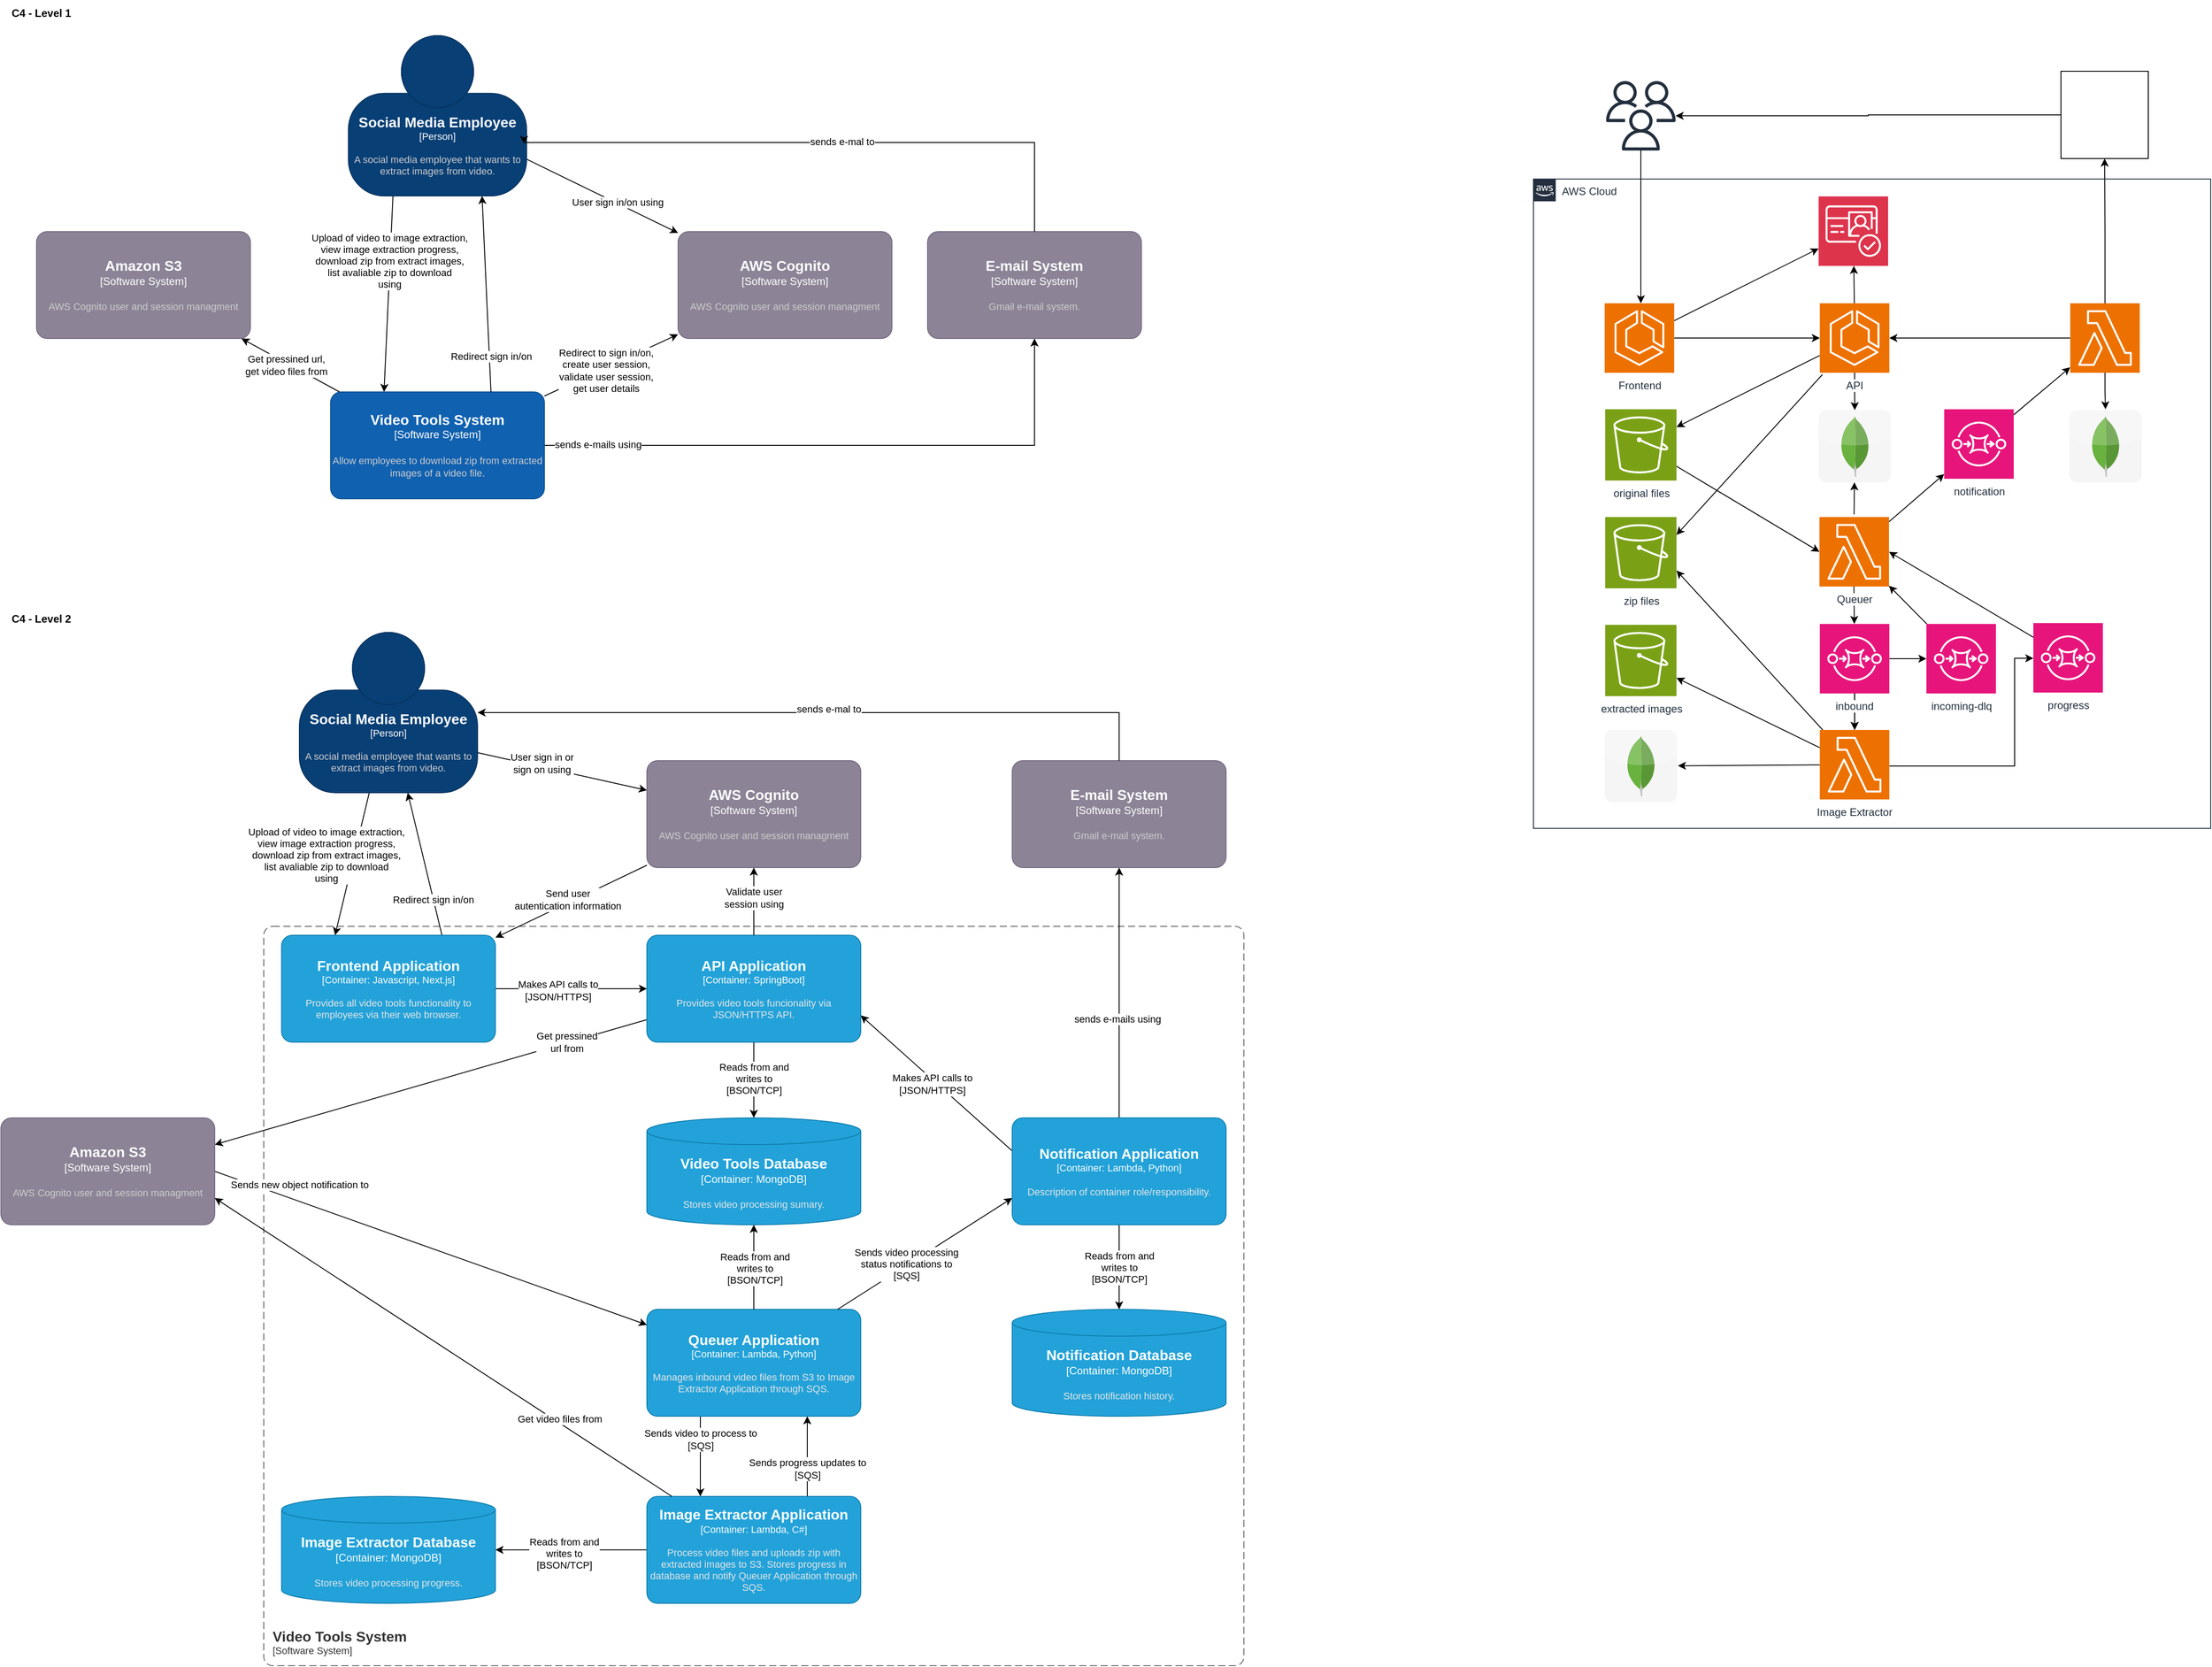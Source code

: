<mxfile version="28.0.1">
  <diagram name="Page-1" id="dafj8FE2qmeAfEVbiUy_">
    <mxGraphModel dx="4552" dy="1444" grid="1" gridSize="10" guides="1" tooltips="1" connect="1" arrows="1" fold="1" page="1" pageScale="1" pageWidth="850" pageHeight="1100" math="0" shadow="0">
      <root>
        <mxCell id="0" />
        <mxCell id="1" parent="0" />
        <mxCell id="W0qiECAEwzYyXveAXFwk-4" style="rounded=0;orthogonalLoop=1;jettySize=auto;html=1;entryX=0.25;entryY=0;entryDx=0;entryDy=0;entryPerimeter=0;exitX=0.25;exitY=1;exitDx=0;exitDy=0;exitPerimeter=0;" parent="1" source="W0qiECAEwzYyXveAXFwk-2" target="W0qiECAEwzYyXveAXFwk-3" edge="1">
          <mxGeometry relative="1" as="geometry">
            <mxPoint x="-1320" y="480" as="targetPoint" />
          </mxGeometry>
        </mxCell>
        <mxCell id="W0qiECAEwzYyXveAXFwk-5" value="Upload of video to image extraction,&lt;br&gt;view image extraction progress,&lt;br&gt;download zip from extract images,&lt;br&gt;list avaliable zip to download&lt;br&gt;using" style="edgeLabel;html=1;align=center;verticalAlign=middle;resizable=0;points=[];labelBackgroundColor=default;" parent="W0qiECAEwzYyXveAXFwk-4" vertex="1" connectable="0">
          <mxGeometry x="-0.114" relative="1" as="geometry">
            <mxPoint y="-25" as="offset" />
          </mxGeometry>
        </mxCell>
        <mxCell id="W0qiECAEwzYyXveAXFwk-8" style="rounded=0;orthogonalLoop=1;jettySize=auto;html=1;" parent="1" source="W0qiECAEwzYyXveAXFwk-2" target="W0qiECAEwzYyXveAXFwk-6" edge="1">
          <mxGeometry relative="1" as="geometry" />
        </mxCell>
        <mxCell id="W0qiECAEwzYyXveAXFwk-9" value="User sign in/on&lt;span style=&quot;background-color: light-dark(#ffffff, var(--ge-dark-color, #121212)); color: light-dark(rgb(0, 0, 0), rgb(255, 255, 255));&quot;&gt;&amp;nbsp;using&lt;/span&gt;" style="edgeLabel;html=1;align=center;verticalAlign=middle;resizable=0;points=[];" parent="W0qiECAEwzYyXveAXFwk-8" vertex="1" connectable="0">
          <mxGeometry x="-0.441" y="2" relative="1" as="geometry">
            <mxPoint x="53" y="27" as="offset" />
          </mxGeometry>
        </mxCell>
        <object placeholders="1" c4Name="Social Media Employee" c4Type="Person" c4Description="A social media employee that wants to extract images from video." label="&lt;font style=&quot;font-size: 16px&quot;&gt;&lt;b&gt;%c4Name%&lt;/b&gt;&lt;/font&gt;&lt;div&gt;[%c4Type%]&lt;/div&gt;&lt;br&gt;&lt;div&gt;&lt;font style=&quot;font-size: 11px&quot;&gt;&lt;font color=&quot;#cccccc&quot;&gt;%c4Description%&lt;/font&gt;&lt;/div&gt;" id="W0qiECAEwzYyXveAXFwk-2">
          <mxCell style="html=1;fontSize=11;dashed=0;whiteSpace=wrap;fillColor=#083F75;strokeColor=#06315C;fontColor=#ffffff;shape=mxgraph.c4.person2;align=center;metaEdit=1;points=[[0.5,0,0],[1,0.5,0],[1,0.75,0],[0.75,1,0],[0.5,1,0],[0.25,1,0],[0,0.75,0],[0,0.5,0]];resizable=0;" parent="1" vertex="1">
            <mxGeometry x="-1290" y="100" width="200" height="180" as="geometry" />
          </mxCell>
        </object>
        <mxCell id="W0qiECAEwzYyXveAXFwk-7" style="rounded=0;orthogonalLoop=1;jettySize=auto;html=1;" parent="1" source="W0qiECAEwzYyXveAXFwk-3" target="W0qiECAEwzYyXveAXFwk-6" edge="1">
          <mxGeometry relative="1" as="geometry" />
        </mxCell>
        <mxCell id="W0qiECAEwzYyXveAXFwk-11" value="Redirect to sign in/on,&lt;br&gt;create user session,&lt;br&gt;validate user session,&lt;br&gt;get user details" style="edgeLabel;html=1;align=center;verticalAlign=middle;resizable=0;points=[];" parent="W0qiECAEwzYyXveAXFwk-7" vertex="1" connectable="0">
          <mxGeometry x="-0.179" y="-1" relative="1" as="geometry">
            <mxPoint x="7" y="-1" as="offset" />
          </mxGeometry>
        </mxCell>
        <mxCell id="W0qiECAEwzYyXveAXFwk-15" style="edgeStyle=orthogonalEdgeStyle;rounded=0;orthogonalLoop=1;jettySize=auto;html=1;" parent="1" source="W0qiECAEwzYyXveAXFwk-3" target="W0qiECAEwzYyXveAXFwk-14" edge="1">
          <mxGeometry relative="1" as="geometry" />
        </mxCell>
        <mxCell id="W0qiECAEwzYyXveAXFwk-18" value="sends&amp;nbsp;e-mails using" style="edgeLabel;html=1;align=center;verticalAlign=middle;resizable=0;points=[];" parent="W0qiECAEwzYyXveAXFwk-15" vertex="1" connectable="0">
          <mxGeometry x="0.035" y="2" relative="1" as="geometry">
            <mxPoint x="-287" y="1" as="offset" />
          </mxGeometry>
        </mxCell>
        <object placeholders="1" c4Name="Video Tools System" c4Type="Software System" c4Description="Allow employees to download zip from extracted images of a video file." label="&lt;font style=&quot;font-size: 16px&quot;&gt;&lt;b&gt;%c4Name%&lt;/b&gt;&lt;/font&gt;&lt;div&gt;[%c4Type%]&lt;/div&gt;&lt;br&gt;&lt;div&gt;&lt;font style=&quot;font-size: 11px&quot;&gt;&lt;font color=&quot;#cccccc&quot;&gt;%c4Description%&lt;/font&gt;&lt;/div&gt;" id="W0qiECAEwzYyXveAXFwk-3">
          <mxCell style="rounded=1;whiteSpace=wrap;html=1;labelBackgroundColor=none;fillColor=#1061B0;fontColor=#ffffff;align=center;arcSize=10;strokeColor=#0D5091;metaEdit=1;resizable=0;points=[[0.25,0,0],[0.5,0,0],[0.75,0,0],[1,0.25,0],[1,0.5,0],[1,0.75,0],[0.75,1,0],[0.5,1,0],[0.25,1,0],[0,0.75,0],[0,0.5,0],[0,0.25,0]];" parent="1" vertex="1">
            <mxGeometry x="-1310" y="500" width="240" height="120" as="geometry" />
          </mxCell>
        </object>
        <object placeholders="1" c4Name="AWS Cognito" c4Type="Software System" c4Description="AWS Cognito user and session managment" label="&lt;font style=&quot;font-size: 16px&quot;&gt;&lt;b&gt;%c4Name%&lt;/b&gt;&lt;/font&gt;&lt;div&gt;[%c4Type%]&lt;/div&gt;&lt;br&gt;&lt;div&gt;&lt;font style=&quot;font-size: 11px&quot;&gt;&lt;font color=&quot;#cccccc&quot;&gt;%c4Description%&lt;/font&gt;&lt;/div&gt;" id="W0qiECAEwzYyXveAXFwk-6">
          <mxCell style="rounded=1;whiteSpace=wrap;html=1;labelBackgroundColor=none;fillColor=#8C8496;fontColor=#ffffff;align=center;arcSize=10;strokeColor=#736782;metaEdit=1;resizable=0;points=[[0.25,0,0],[0.5,0,0],[0.75,0,0],[1,0.25,0],[1,0.5,0],[1,0.75,0],[0.75,1,0],[0.5,1,0],[0.25,1,0],[0,0.75,0],[0,0.5,0],[0,0.25,0]];" parent="1" vertex="1">
            <mxGeometry x="-920" y="320" width="240" height="120" as="geometry" />
          </mxCell>
        </object>
        <mxCell id="W0qiECAEwzYyXveAXFwk-12" value="C4 - Level 1" style="text;html=1;align=center;verticalAlign=middle;resizable=0;points=[];autosize=1;strokeColor=none;fillColor=none;fontStyle=1" parent="1" vertex="1">
          <mxGeometry x="-1680" y="60" width="90" height="30" as="geometry" />
        </mxCell>
        <mxCell id="W0qiECAEwzYyXveAXFwk-13" value="C4 - Level 2" style="text;html=1;align=center;verticalAlign=middle;resizable=0;points=[];autosize=1;strokeColor=none;fillColor=none;fontStyle=1" parent="1" vertex="1">
          <mxGeometry x="-1680" y="740" width="90" height="30" as="geometry" />
        </mxCell>
        <object placeholders="1" c4Name="E-mail System" c4Type="Software System" c4Description="Gmail e-mail system." label="&lt;font style=&quot;font-size: 16px&quot;&gt;&lt;b&gt;%c4Name%&lt;/b&gt;&lt;/font&gt;&lt;div&gt;[%c4Type%]&lt;/div&gt;&lt;br&gt;&lt;div&gt;&lt;font style=&quot;font-size: 11px&quot;&gt;&lt;font color=&quot;#cccccc&quot;&gt;%c4Description%&lt;/font&gt;&lt;/div&gt;" id="W0qiECAEwzYyXveAXFwk-14">
          <mxCell style="rounded=1;whiteSpace=wrap;html=1;labelBackgroundColor=none;fillColor=#8C8496;fontColor=#ffffff;align=center;arcSize=10;strokeColor=#736782;metaEdit=1;resizable=0;points=[[0.25,0,0],[0.5,0,0],[0.75,0,0],[1,0.25,0],[1,0.5,0],[1,0.75,0],[0.75,1,0],[0.5,1,0],[0.25,1,0],[0,0.75,0],[0,0.5,0],[0,0.25,0]];" parent="1" vertex="1">
            <mxGeometry x="-640" y="320" width="240" height="120" as="geometry" />
          </mxCell>
        </object>
        <mxCell id="W0qiECAEwzYyXveAXFwk-17" style="rounded=0;orthogonalLoop=1;jettySize=auto;html=1;entryX=0.986;entryY=0.675;entryDx=0;entryDy=0;entryPerimeter=0;edgeStyle=orthogonalEdgeStyle;" parent="1" source="W0qiECAEwzYyXveAXFwk-14" target="W0qiECAEwzYyXveAXFwk-2" edge="1">
          <mxGeometry relative="1" as="geometry">
            <Array as="points">
              <mxPoint x="-520" y="220" />
              <mxPoint x="-1093" y="220" />
            </Array>
          </mxGeometry>
        </mxCell>
        <mxCell id="W0qiECAEwzYyXveAXFwk-19" value="sends e-mal to" style="edgeLabel;html=1;align=center;verticalAlign=middle;resizable=0;points=[];" parent="W0qiECAEwzYyXveAXFwk-17" vertex="1" connectable="0">
          <mxGeometry x="-0.065" y="-1" relative="1" as="geometry">
            <mxPoint x="-1" as="offset" />
          </mxGeometry>
        </mxCell>
        <object placeholders="1" c4Name="Video Tools System" c4Type="SystemScopeBoundary" c4Application="Software System" label="&lt;font style=&quot;font-size: 16px&quot;&gt;&lt;b&gt;&lt;div style=&quot;text-align: left&quot;&gt;%c4Name%&lt;/div&gt;&lt;/b&gt;&lt;/font&gt;&lt;div style=&quot;text-align: left&quot;&gt;[%c4Application%]&lt;/div&gt;" id="W0qiECAEwzYyXveAXFwk-20">
          <mxCell style="rounded=1;fontSize=11;whiteSpace=wrap;html=1;dashed=1;arcSize=20;fillColor=none;strokeColor=#666666;fontColor=#333333;labelBackgroundColor=none;align=left;verticalAlign=bottom;labelBorderColor=none;spacingTop=0;spacing=10;dashPattern=8 4;metaEdit=1;rotatable=0;perimeter=rectanglePerimeter;noLabel=0;labelPadding=0;allowArrows=0;connectable=0;expand=0;recursiveResize=0;editable=1;pointerEvents=0;absoluteArcSize=1;points=[[0.25,0,0],[0.5,0,0],[0.75,0,0],[1,0.25,0],[1,0.5,0],[1,0.75,0],[0.75,1,0],[0.5,1,0],[0.25,1,0],[0,0.75,0],[0,0.5,0],[0,0.25,0]];" parent="1" vertex="1">
            <mxGeometry x="-1385" y="1100" width="1100" height="830" as="geometry" />
          </mxCell>
        </object>
        <mxCell id="W0qiECAEwzYyXveAXFwk-27" style="rounded=0;orthogonalLoop=1;jettySize=auto;html=1;entryX=0.25;entryY=0;entryDx=0;entryDy=0;entryPerimeter=0;" parent="1" source="W0qiECAEwzYyXveAXFwk-21" target="W0qiECAEwzYyXveAXFwk-25" edge="1">
          <mxGeometry relative="1" as="geometry">
            <mxPoint x="-895" y="1021.5" as="sourcePoint" />
            <mxPoint x="-905" y="1164" as="targetPoint" />
          </mxGeometry>
        </mxCell>
        <mxCell id="W0qiECAEwzYyXveAXFwk-30" value="Upload of video to image extraction,&lt;br&gt;view image extraction progress,&lt;br&gt;download zip from extract images,&lt;br&gt;list avaliable zip to download&lt;br&gt;using" style="edgeLabel;html=1;align=center;verticalAlign=middle;resizable=0;points=[];" parent="W0qiECAEwzYyXveAXFwk-27" vertex="1" connectable="0">
          <mxGeometry x="-0.191" y="-1" relative="1" as="geometry">
            <mxPoint x="-32" y="5" as="offset" />
          </mxGeometry>
        </mxCell>
        <mxCell id="W0qiECAEwzYyXveAXFwk-49" style="rounded=0;orthogonalLoop=1;jettySize=auto;html=1;exitX=1;exitY=0.75;exitDx=0;exitDy=0;exitPerimeter=0;" parent="1" source="W0qiECAEwzYyXveAXFwk-21" target="W0qiECAEwzYyXveAXFwk-22" edge="1">
          <mxGeometry relative="1" as="geometry" />
        </mxCell>
        <mxCell id="W0qiECAEwzYyXveAXFwk-50" value="User sign in or&lt;br&gt;sign on using" style="edgeLabel;html=1;align=center;verticalAlign=middle;resizable=0;points=[];" parent="W0qiECAEwzYyXveAXFwk-49" vertex="1" connectable="0">
          <mxGeometry x="-0.403" y="-1" relative="1" as="geometry">
            <mxPoint x="15" y="-2" as="offset" />
          </mxGeometry>
        </mxCell>
        <object placeholders="1" c4Name="Social Media Employee" c4Type="Person" c4Description="A social media employee that wants to extract images from video." label="&lt;font style=&quot;font-size: 16px&quot;&gt;&lt;b&gt;%c4Name%&lt;/b&gt;&lt;/font&gt;&lt;div&gt;[%c4Type%]&lt;/div&gt;&lt;br&gt;&lt;div&gt;&lt;font style=&quot;font-size: 11px&quot;&gt;&lt;font color=&quot;#cccccc&quot;&gt;%c4Description%&lt;/font&gt;&lt;/div&gt;" id="W0qiECAEwzYyXveAXFwk-21">
          <mxCell style="html=1;fontSize=11;dashed=0;whiteSpace=wrap;fillColor=#083F75;strokeColor=#06315C;fontColor=#ffffff;shape=mxgraph.c4.person2;align=center;metaEdit=1;points=[[0.5,0,0],[1,0.5,0],[1,0.75,0],[0.75,1,0],[0.5,1,0],[0.25,1,0],[0,0.75,0],[0,0.5,0]];resizable=0;" parent="1" vertex="1">
            <mxGeometry x="-1345" y="770" width="200" height="180" as="geometry" />
          </mxCell>
        </object>
        <mxCell id="W0qiECAEwzYyXveAXFwk-45" style="rounded=0;orthogonalLoop=1;jettySize=auto;html=1;" parent="1" source="W0qiECAEwzYyXveAXFwk-22" target="W0qiECAEwzYyXveAXFwk-25" edge="1">
          <mxGeometry relative="1" as="geometry" />
        </mxCell>
        <mxCell id="W0qiECAEwzYyXveAXFwk-46" value="Send user&lt;br&gt;autentication information" style="edgeLabel;html=1;align=center;verticalAlign=middle;resizable=0;points=[];" parent="W0qiECAEwzYyXveAXFwk-45" vertex="1" connectable="0">
          <mxGeometry x="0.207" y="2" relative="1" as="geometry">
            <mxPoint x="12" y="-12" as="offset" />
          </mxGeometry>
        </mxCell>
        <object placeholders="1" c4Name="AWS Cognito" c4Type="Software System" c4Description="AWS Cognito user and session managment" label="&lt;font style=&quot;font-size: 16px&quot;&gt;&lt;b&gt;%c4Name%&lt;/b&gt;&lt;/font&gt;&lt;div&gt;[%c4Type%]&lt;/div&gt;&lt;br&gt;&lt;div&gt;&lt;font style=&quot;font-size: 11px&quot;&gt;&lt;font color=&quot;#cccccc&quot;&gt;%c4Description%&lt;/font&gt;&lt;/div&gt;" id="W0qiECAEwzYyXveAXFwk-22">
          <mxCell style="rounded=1;whiteSpace=wrap;html=1;labelBackgroundColor=none;fillColor=#8C8496;fontColor=#ffffff;align=center;arcSize=10;strokeColor=#736782;metaEdit=1;resizable=0;points=[[0.25,0,0],[0.5,0,0],[0.75,0,0],[1,0.25,0],[1,0.5,0],[1,0.75,0],[0.75,1,0],[0.5,1,0],[0.25,1,0],[0,0.75,0],[0,0.5,0],[0,0.25,0]];" parent="1" vertex="1">
            <mxGeometry x="-955" y="914" width="240" height="120" as="geometry" />
          </mxCell>
        </object>
        <mxCell id="W0qiECAEwzYyXveAXFwk-35" style="rounded=0;orthogonalLoop=1;jettySize=auto;html=1;exitX=0.5;exitY=0;exitDx=0;exitDy=0;exitPerimeter=0;" parent="1" source="W0qiECAEwzYyXveAXFwk-53" target="W0qiECAEwzYyXveAXFwk-23" edge="1">
          <mxGeometry relative="1" as="geometry">
            <mxPoint x="-1015" y="1094" as="targetPoint" />
          </mxGeometry>
        </mxCell>
        <mxCell id="W0qiECAEwzYyXveAXFwk-36" value="sends e-mails using" style="edgeLabel;html=1;align=center;verticalAlign=middle;resizable=0;points=[];" parent="W0qiECAEwzYyXveAXFwk-35" vertex="1" connectable="0">
          <mxGeometry x="-0.209" y="2" relative="1" as="geometry">
            <mxPoint as="offset" />
          </mxGeometry>
        </mxCell>
        <object placeholders="1" c4Name="E-mail System" c4Type="Software System" c4Description="Gmail e-mail system." label="&lt;font style=&quot;font-size: 16px&quot;&gt;&lt;b&gt;%c4Name%&lt;/b&gt;&lt;/font&gt;&lt;div&gt;[%c4Type%]&lt;/div&gt;&lt;br&gt;&lt;div&gt;&lt;font style=&quot;font-size: 11px&quot;&gt;&lt;font color=&quot;#cccccc&quot;&gt;%c4Description%&lt;/font&gt;&lt;/div&gt;" id="W0qiECAEwzYyXveAXFwk-23">
          <mxCell style="rounded=1;whiteSpace=wrap;html=1;labelBackgroundColor=none;fillColor=#8C8496;fontColor=#ffffff;align=center;arcSize=10;strokeColor=#736782;metaEdit=1;resizable=0;points=[[0.25,0,0],[0.5,0,0],[0.75,0,0],[1,0.25,0],[1,0.5,0],[1,0.75,0],[0.75,1,0],[0.5,1,0],[0.25,1,0],[0,0.75,0],[0,0.5,0],[0,0.25,0]];" parent="1" vertex="1">
            <mxGeometry x="-545" y="914" width="240" height="120" as="geometry" />
          </mxCell>
        </object>
        <object placeholders="1" c4Name="Video Tools Database" c4Type="Container" c4Technology="MongoDB" c4Description="Stores video processing sumary." label="&lt;font style=&quot;font-size: 16px&quot;&gt;&lt;b&gt;%c4Name%&lt;/b&gt;&lt;/font&gt;&lt;div&gt;[%c4Type%:&amp;nbsp;%c4Technology%]&lt;/div&gt;&lt;br&gt;&lt;div&gt;&lt;font style=&quot;font-size: 11px&quot;&gt;&lt;font color=&quot;#E6E6E6&quot;&gt;%c4Description%&lt;/font&gt;&lt;/div&gt;" id="W0qiECAEwzYyXveAXFwk-24">
          <mxCell style="shape=cylinder3;size=15;whiteSpace=wrap;html=1;boundedLbl=1;rounded=0;labelBackgroundColor=none;fillColor=#23A2D9;fontSize=12;fontColor=#ffffff;align=center;strokeColor=#0E7DAD;metaEdit=1;points=[[0.5,0,0],[1,0.25,0],[1,0.5,0],[1,0.75,0],[0.5,1,0],[0,0.75,0],[0,0.5,0],[0,0.25,0]];resizable=0;" parent="1" vertex="1">
            <mxGeometry x="-955" y="1315" width="240" height="120" as="geometry" />
          </mxCell>
        </object>
        <mxCell id="W0qiECAEwzYyXveAXFwk-31" style="rounded=0;orthogonalLoop=1;jettySize=auto;html=1;" parent="1" source="W0qiECAEwzYyXveAXFwk-25" target="W0qiECAEwzYyXveAXFwk-26" edge="1">
          <mxGeometry relative="1" as="geometry" />
        </mxCell>
        <mxCell id="W0qiECAEwzYyXveAXFwk-32" value="Makes API calls to&lt;br&gt;[JSON/HTTPS]" style="edgeLabel;html=1;align=center;verticalAlign=middle;resizable=0;points=[];" parent="W0qiECAEwzYyXveAXFwk-31" vertex="1" connectable="0">
          <mxGeometry x="-0.185" y="-2" relative="1" as="geometry">
            <mxPoint as="offset" />
          </mxGeometry>
        </mxCell>
        <mxCell id="W0qiECAEwzYyXveAXFwk-42" style="rounded=0;orthogonalLoop=1;jettySize=auto;html=1;exitX=0.75;exitY=0;exitDx=0;exitDy=0;exitPerimeter=0;" parent="1" source="W0qiECAEwzYyXveAXFwk-25" target="W0qiECAEwzYyXveAXFwk-21" edge="1">
          <mxGeometry relative="1" as="geometry" />
        </mxCell>
        <mxCell id="W0qiECAEwzYyXveAXFwk-44" value="Redirect sign in/on" style="edgeLabel;html=1;align=center;verticalAlign=middle;resizable=0;points=[];" parent="W0qiECAEwzYyXveAXFwk-42" vertex="1" connectable="0">
          <mxGeometry x="-0.325" y="-3" relative="1" as="geometry">
            <mxPoint y="14" as="offset" />
          </mxGeometry>
        </mxCell>
        <object placeholders="1" c4Name="Frontend Application" c4Type="Container" c4Technology="Javascript, Next.js" c4Description="Provides all video tools functionality to employees via their web browser." label="&lt;font style=&quot;font-size: 16px&quot;&gt;&lt;b&gt;%c4Name%&lt;/b&gt;&lt;/font&gt;&lt;div&gt;[%c4Type%: %c4Technology%]&lt;/div&gt;&lt;br&gt;&lt;div&gt;&lt;font style=&quot;font-size: 11px&quot;&gt;&lt;font color=&quot;#E6E6E6&quot;&gt;%c4Description%&lt;/font&gt;&lt;/div&gt;" id="W0qiECAEwzYyXveAXFwk-25">
          <mxCell style="rounded=1;whiteSpace=wrap;html=1;fontSize=11;labelBackgroundColor=none;fillColor=#23A2D9;fontColor=#ffffff;align=center;arcSize=10;strokeColor=#0E7DAD;metaEdit=1;resizable=0;points=[[0.25,0,0],[0.5,0,0],[0.75,0,0],[1,0.25,0],[1,0.5,0],[1,0.75,0],[0.75,1,0],[0.5,1,0],[0.25,1,0],[0,0.75,0],[0,0.5,0],[0,0.25,0]];" parent="1" vertex="1">
            <mxGeometry x="-1365" y="1110" width="240" height="120" as="geometry" />
          </mxCell>
        </object>
        <mxCell id="W0qiECAEwzYyXveAXFwk-33" style="rounded=0;orthogonalLoop=1;jettySize=auto;html=1;" parent="1" source="W0qiECAEwzYyXveAXFwk-26" target="W0qiECAEwzYyXveAXFwk-24" edge="1">
          <mxGeometry relative="1" as="geometry" />
        </mxCell>
        <mxCell id="W0qiECAEwzYyXveAXFwk-34" value="Reads from and&lt;br&gt;writes to&lt;br&gt;[BSON/TCP]" style="edgeLabel;html=1;align=center;verticalAlign=middle;resizable=0;points=[];" parent="W0qiECAEwzYyXveAXFwk-33" vertex="1" connectable="0">
          <mxGeometry x="0.34" y="2" relative="1" as="geometry">
            <mxPoint x="-2" y="-16" as="offset" />
          </mxGeometry>
        </mxCell>
        <mxCell id="W0qiECAEwzYyXveAXFwk-73" value="Get pressined&lt;br&gt;url from" style="rounded=0;orthogonalLoop=1;jettySize=auto;html=1;entryX=1;entryY=0.25;entryDx=0;entryDy=0;entryPerimeter=0;" parent="1" source="W0qiECAEwzYyXveAXFwk-26" target="W0qiECAEwzYyXveAXFwk-63" edge="1">
          <mxGeometry x="-0.63" y="-1" relative="1" as="geometry">
            <mxPoint as="offset" />
            <mxPoint x="-1445" y="1350" as="targetPoint" />
          </mxGeometry>
        </mxCell>
        <object placeholders="1" c4Name="API Application" c4Type="Container" c4Technology="SpringBoot" c4Description="Provides video tools funcionality via JSON/HTTPS API." label="&lt;font style=&quot;font-size: 16px&quot;&gt;&lt;b&gt;%c4Name%&lt;/b&gt;&lt;/font&gt;&lt;div&gt;[%c4Type%: %c4Technology%]&lt;/div&gt;&lt;br&gt;&lt;div&gt;&lt;font style=&quot;font-size: 11px&quot;&gt;&lt;font color=&quot;#E6E6E6&quot;&gt;%c4Description%&lt;/font&gt;&lt;/div&gt;" id="W0qiECAEwzYyXveAXFwk-26">
          <mxCell style="rounded=1;whiteSpace=wrap;html=1;fontSize=11;labelBackgroundColor=none;fillColor=#23A2D9;fontColor=#ffffff;align=center;arcSize=10;strokeColor=#0E7DAD;metaEdit=1;resizable=0;points=[[0.25,0,0],[0.5,0,0],[0.75,0,0],[1,0.25,0],[1,0.5,0],[1,0.75,0],[0.75,1,0],[0.5,1,0],[0.25,1,0],[0,0.75,0],[0,0.5,0],[0,0.25,0]];" parent="1" vertex="1">
            <mxGeometry x="-955" y="1110" width="240" height="120" as="geometry" />
          </mxCell>
        </object>
        <mxCell id="W0qiECAEwzYyXveAXFwk-39" style="rounded=0;orthogonalLoop=1;jettySize=auto;html=1;edgeStyle=orthogonalEdgeStyle;" parent="1" source="W0qiECAEwzYyXveAXFwk-23" target="W0qiECAEwzYyXveAXFwk-21" edge="1">
          <mxGeometry relative="1" as="geometry">
            <Array as="points">
              <mxPoint x="-425" y="860" />
            </Array>
          </mxGeometry>
        </mxCell>
        <mxCell id="W0qiECAEwzYyXveAXFwk-41" value="sends e-mal to" style="edgeLabel;html=1;align=center;verticalAlign=middle;resizable=0;points=[];" parent="W0qiECAEwzYyXveAXFwk-39" vertex="1" connectable="0">
          <mxGeometry x="-0.018" y="-2" relative="1" as="geometry">
            <mxPoint y="-2" as="offset" />
          </mxGeometry>
        </mxCell>
        <mxCell id="W0qiECAEwzYyXveAXFwk-43" style="rounded=0;orthogonalLoop=1;jettySize=auto;html=1;" parent="1" source="W0qiECAEwzYyXveAXFwk-26" target="W0qiECAEwzYyXveAXFwk-22" edge="1">
          <mxGeometry relative="1" as="geometry" />
        </mxCell>
        <mxCell id="W0qiECAEwzYyXveAXFwk-47" value="Validate user&lt;br&gt;session using" style="edgeLabel;html=1;align=center;verticalAlign=middle;resizable=0;points=[];" parent="W0qiECAEwzYyXveAXFwk-43" vertex="1" connectable="0">
          <mxGeometry x="-0.442" relative="1" as="geometry">
            <mxPoint y="-21" as="offset" />
          </mxGeometry>
        </mxCell>
        <mxCell id="W0qiECAEwzYyXveAXFwk-56" value="Sends video to process to&lt;br&gt;[SQS]" style="rounded=0;orthogonalLoop=1;jettySize=auto;html=1;exitX=0.25;exitY=1;exitDx=0;exitDy=0;exitPerimeter=0;entryX=0.25;entryY=0;entryDx=0;entryDy=0;entryPerimeter=0;" parent="1" source="W0qiECAEwzYyXveAXFwk-51" target="W0qiECAEwzYyXveAXFwk-52" edge="1">
          <mxGeometry x="-0.429" relative="1" as="geometry">
            <mxPoint as="offset" />
          </mxGeometry>
        </mxCell>
        <object placeholders="1" c4Name="Queuer Application" c4Type="Container" c4Technology="Lambda, Python" c4Description="Manages inbound video files from S3 to Image Extractor Application through SQS." label="&lt;font style=&quot;font-size: 16px&quot;&gt;&lt;b&gt;%c4Name%&lt;/b&gt;&lt;/font&gt;&lt;div&gt;[%c4Type%: %c4Technology%]&lt;/div&gt;&lt;br&gt;&lt;div&gt;&lt;font style=&quot;font-size: 11px&quot;&gt;&lt;font color=&quot;#E6E6E6&quot;&gt;%c4Description%&lt;/font&gt;&lt;/div&gt;" id="W0qiECAEwzYyXveAXFwk-51">
          <mxCell style="rounded=1;whiteSpace=wrap;html=1;fontSize=11;labelBackgroundColor=none;fillColor=#23A2D9;fontColor=#ffffff;align=center;arcSize=10;strokeColor=#0E7DAD;metaEdit=1;resizable=0;points=[[0.25,0,0],[0.5,0,0],[0.75,0,0],[1,0.25,0],[1,0.5,0],[1,0.75,0],[0.75,1,0],[0.5,1,0],[0.25,1,0],[0,0.75,0],[0,0.5,0],[0,0.25,0]];" parent="1" vertex="1">
            <mxGeometry x="-955" y="1530" width="240" height="120" as="geometry" />
          </mxCell>
        </object>
        <mxCell id="W0qiECAEwzYyXveAXFwk-55" style="rounded=0;orthogonalLoop=1;jettySize=auto;html=1;entryX=0;entryY=0.75;entryDx=0;entryDy=0;entryPerimeter=0;" parent="1" source="W0qiECAEwzYyXveAXFwk-51" target="W0qiECAEwzYyXveAXFwk-53" edge="1">
          <mxGeometry relative="1" as="geometry" />
        </mxCell>
        <mxCell id="W0qiECAEwzYyXveAXFwk-72" value="Sends video processing&lt;br&gt;status notifications to&lt;br&gt;[SQS]" style="edgeLabel;html=1;align=center;verticalAlign=middle;resizable=0;points=[];" parent="W0qiECAEwzYyXveAXFwk-55" vertex="1" connectable="0">
          <mxGeometry x="-0.43" y="-1" relative="1" as="geometry">
            <mxPoint x="21" y="-17" as="offset" />
          </mxGeometry>
        </mxCell>
        <mxCell id="W0qiECAEwzYyXveAXFwk-58" value="Sends progress updates to&lt;br&gt;[SQS]" style="rounded=0;orthogonalLoop=1;jettySize=auto;html=1;entryX=0.75;entryY=1;entryDx=0;entryDy=0;entryPerimeter=0;exitX=0.75;exitY=0;exitDx=0;exitDy=0;exitPerimeter=0;" parent="1" source="W0qiECAEwzYyXveAXFwk-52" target="W0qiECAEwzYyXveAXFwk-51" edge="1">
          <mxGeometry x="-0.286" relative="1" as="geometry">
            <mxPoint x="-1120" y="1510" as="sourcePoint" />
            <mxPoint x="-955" y="1510" as="targetPoint" />
            <mxPoint y="1" as="offset" />
          </mxGeometry>
        </mxCell>
        <mxCell id="mMkrapif2uT2KaQOUEpF-22" style="edgeStyle=orthogonalEdgeStyle;rounded=0;orthogonalLoop=1;jettySize=auto;html=1;" parent="1" source="W0qiECAEwzYyXveAXFwk-52" target="mMkrapif2uT2KaQOUEpF-21" edge="1">
          <mxGeometry relative="1" as="geometry" />
        </mxCell>
        <mxCell id="mMkrapif2uT2KaQOUEpF-23" value="Reads from and&lt;br&gt;writes to&lt;br&gt;[BSON/TCP]" style="edgeLabel;html=1;align=center;verticalAlign=middle;resizable=0;points=[];" parent="mMkrapif2uT2KaQOUEpF-22" vertex="1" connectable="0">
          <mxGeometry x="0.099" y="4" relative="1" as="geometry">
            <mxPoint as="offset" />
          </mxGeometry>
        </mxCell>
        <object placeholders="1" c4Name="Image Extractor Application" c4Type="Container" c4Technology="Lambda, C#" c4Description="Process video files and uploads zip with extracted images to S3. Stores progress in database and notify Queuer Application through SQS." label="&lt;font style=&quot;font-size: 16px&quot;&gt;&lt;b&gt;%c4Name%&lt;/b&gt;&lt;/font&gt;&lt;div&gt;[%c4Type%: %c4Technology%]&lt;/div&gt;&lt;br&gt;&lt;div&gt;&lt;font style=&quot;font-size: 11px&quot;&gt;&lt;font color=&quot;#E6E6E6&quot;&gt;%c4Description%&lt;/font&gt;&lt;/div&gt;" id="W0qiECAEwzYyXveAXFwk-52">
          <mxCell style="rounded=1;whiteSpace=wrap;html=1;fontSize=11;labelBackgroundColor=none;fillColor=#23A2D9;fontColor=#ffffff;align=center;arcSize=10;strokeColor=#0E7DAD;metaEdit=1;resizable=0;points=[[0.25,0,0],[0.5,0,0],[0.75,0,0],[1,0.25,0],[1,0.5,0],[1,0.75,0],[0.75,1,0],[0.5,1,0],[0.25,1,0],[0,0.75,0],[0,0.5,0],[0,0.25,0]];" parent="1" vertex="1">
            <mxGeometry x="-955" y="1740" width="240" height="120" as="geometry" />
          </mxCell>
        </object>
        <mxCell id="W0qiECAEwzYyXveAXFwk-61" value="Reads from and&lt;br&gt;writes to&lt;br&gt;[BSON/TCP]" style="rounded=0;orthogonalLoop=1;jettySize=auto;html=1;" parent="1" source="W0qiECAEwzYyXveAXFwk-53" target="W0qiECAEwzYyXveAXFwk-60" edge="1">
          <mxGeometry relative="1" as="geometry" />
        </mxCell>
        <mxCell id="W0qiECAEwzYyXveAXFwk-57" style="rounded=0;orthogonalLoop=1;jettySize=auto;html=1;" parent="1" source="W0qiECAEwzYyXveAXFwk-51" target="W0qiECAEwzYyXveAXFwk-24" edge="1">
          <mxGeometry relative="1" as="geometry" />
        </mxCell>
        <mxCell id="VKL7kdy2AQz3kM4zGvuV-5" value="Reads from and&lt;br&gt;writes to&lt;br&gt;[BSON/TCP]" style="edgeLabel;html=1;align=center;verticalAlign=middle;resizable=0;points=[];" parent="W0qiECAEwzYyXveAXFwk-57" vertex="1" connectable="0">
          <mxGeometry x="-0.03" y="-1" relative="1" as="geometry">
            <mxPoint as="offset" />
          </mxGeometry>
        </mxCell>
        <object placeholders="1" c4Name="Notification Database" c4Type="Container" c4Technology="MongoDB" c4Description="Stores notification history." label="&lt;font style=&quot;font-size: 16px&quot;&gt;&lt;b&gt;%c4Name%&lt;/b&gt;&lt;/font&gt;&lt;div&gt;[%c4Type%:&amp;nbsp;%c4Technology%]&lt;/div&gt;&lt;br&gt;&lt;div&gt;&lt;font style=&quot;font-size: 11px&quot;&gt;&lt;font color=&quot;#E6E6E6&quot;&gt;%c4Description%&lt;/font&gt;&lt;/div&gt;" id="W0qiECAEwzYyXveAXFwk-60">
          <mxCell style="shape=cylinder3;size=15;whiteSpace=wrap;html=1;boundedLbl=1;rounded=0;labelBackgroundColor=none;fillColor=#23A2D9;fontSize=12;fontColor=#ffffff;align=center;strokeColor=#0E7DAD;metaEdit=1;points=[[0.5,0,0],[1,0.25,0],[1,0.5,0],[1,0.75,0],[0.5,1,0],[0,0.75,0],[0,0.5,0],[0,0.25,0]];resizable=0;" parent="1" vertex="1">
            <mxGeometry x="-545" y="1530" width="240" height="120" as="geometry" />
          </mxCell>
        </object>
        <mxCell id="W0qiECAEwzYyXveAXFwk-75" value="Sends new object notification to" style="rounded=0;orthogonalLoop=1;jettySize=auto;html=1;exitX=1;exitY=0.5;exitDx=0;exitDy=0;exitPerimeter=0;" parent="1" source="W0qiECAEwzYyXveAXFwk-63" target="W0qiECAEwzYyXveAXFwk-51" edge="1">
          <mxGeometry x="-0.633" y="18" relative="1" as="geometry">
            <mxPoint as="offset" />
          </mxGeometry>
        </mxCell>
        <object placeholders="1" c4Name="Amazon S3" c4Type="Software System" c4Description="AWS Cognito user and session managment" label="&lt;font style=&quot;font-size: 16px&quot;&gt;&lt;b&gt;%c4Name%&lt;/b&gt;&lt;/font&gt;&lt;div&gt;[%c4Type%]&lt;/div&gt;&lt;br&gt;&lt;div&gt;&lt;font style=&quot;font-size: 11px&quot;&gt;&lt;font color=&quot;#cccccc&quot;&gt;%c4Description%&lt;/font&gt;&lt;/div&gt;" id="W0qiECAEwzYyXveAXFwk-63">
          <mxCell style="rounded=1;whiteSpace=wrap;html=1;labelBackgroundColor=none;fillColor=#8C8496;fontColor=#ffffff;align=center;arcSize=10;strokeColor=#736782;metaEdit=1;resizable=0;points=[[0.25,0,0],[0.5,0,0],[0.75,0,0],[1,0.25,0],[1,0.5,0],[1,0.75,0],[0.75,1,0],[0.5,1,0],[0.25,1,0],[0,0.75,0],[0,0.5,0],[0,0.25,0]];" parent="1" vertex="1">
            <mxGeometry x="-1680" y="1315" width="240" height="120" as="geometry" />
          </mxCell>
        </object>
        <object placeholders="1" c4Name="Amazon S3" c4Type="Software System" c4Description="AWS Cognito user and session managment" label="&lt;font style=&quot;font-size: 16px&quot;&gt;&lt;b&gt;%c4Name%&lt;/b&gt;&lt;/font&gt;&lt;div&gt;[%c4Type%]&lt;/div&gt;&lt;br&gt;&lt;div&gt;&lt;font style=&quot;font-size: 11px&quot;&gt;&lt;font color=&quot;#cccccc&quot;&gt;%c4Description%&lt;/font&gt;&lt;/div&gt;" id="W0qiECAEwzYyXveAXFwk-67">
          <mxCell style="rounded=1;whiteSpace=wrap;html=1;labelBackgroundColor=none;fillColor=#8C8496;fontColor=#ffffff;align=center;arcSize=10;strokeColor=#736782;metaEdit=1;resizable=0;points=[[0.25,0,0],[0.5,0,0],[0.75,0,0],[1,0.25,0],[1,0.5,0],[1,0.75,0],[0.75,1,0],[0.5,1,0],[0.25,1,0],[0,0.75,0],[0,0.5,0],[0,0.25,0]];" parent="1" vertex="1">
            <mxGeometry x="-1640" y="320" width="240" height="120" as="geometry" />
          </mxCell>
        </object>
        <mxCell id="W0qiECAEwzYyXveAXFwk-69" value="Get pressined url,&lt;br&gt;get video files from" style="rounded=0;orthogonalLoop=1;jettySize=auto;html=1;" parent="1" source="W0qiECAEwzYyXveAXFwk-3" target="W0qiECAEwzYyXveAXFwk-67" edge="1">
          <mxGeometry x="0.07" y="2" relative="1" as="geometry">
            <mxPoint as="offset" />
          </mxGeometry>
        </mxCell>
        <mxCell id="W0qiECAEwzYyXveAXFwk-80" value="Get&lt;span style=&quot;background-color: light-dark(#ffffff, var(--ge-dark-color, #121212)); color: light-dark(rgb(0, 0, 0), rgb(255, 255, 255));&quot;&gt;&amp;nbsp;video files from&lt;/span&gt;" style="rounded=0;orthogonalLoop=1;jettySize=auto;html=1;entryX=1;entryY=0.75;entryDx=0;entryDy=0;entryPerimeter=0;" parent="1" source="W0qiECAEwzYyXveAXFwk-52" target="W0qiECAEwzYyXveAXFwk-63" edge="1">
          <mxGeometry x="-0.501" y="-4" relative="1" as="geometry">
            <mxPoint as="offset" />
          </mxGeometry>
        </mxCell>
        <mxCell id="1sbsXp9dLw30V5QXN6yL-19" style="edgeStyle=orthogonalEdgeStyle;rounded=0;orthogonalLoop=1;jettySize=auto;html=1;" parent="1" source="1sbsXp9dLw30V5QXN6yL-20" edge="1">
          <mxGeometry relative="1" as="geometry">
            <mxPoint x="160.5" y="400.5" as="targetPoint" />
          </mxGeometry>
        </mxCell>
        <mxCell id="1sbsXp9dLw30V5QXN6yL-20" value="" style="sketch=0;outlineConnect=0;fontColor=#232F3E;gradientColor=none;fillColor=#232F3D;strokeColor=none;dashed=0;verticalLabelPosition=bottom;verticalAlign=top;align=center;html=1;fontSize=12;fontStyle=0;aspect=fixed;pointerEvents=1;shape=mxgraph.aws4.users;" parent="1" vertex="1">
          <mxGeometry x="121.5" y="151" width="78" height="78" as="geometry" />
        </mxCell>
        <mxCell id="1sbsXp9dLw30V5QXN6yL-83" style="edgeStyle=orthogonalEdgeStyle;rounded=0;orthogonalLoop=1;jettySize=auto;html=1;" parent="1" source="YnBoMaYNlJyrngMQzgAt-10" target="YnBoMaYNlJyrngMQzgAt-13" edge="1">
          <mxGeometry relative="1" as="geometry">
            <Array as="points" />
            <mxPoint x="682" y="399.5" as="sourcePoint" />
            <mxPoint x="680.917" y="229.0" as="targetPoint" />
          </mxGeometry>
        </mxCell>
        <mxCell id="1sbsXp9dLw30V5QXN6yL-64" style="edgeStyle=orthogonalEdgeStyle;rounded=0;orthogonalLoop=1;jettySize=auto;html=1;" parent="1" source="YnBoMaYNlJyrngMQzgAt-13" target="1sbsXp9dLw30V5QXN6yL-20" edge="1">
          <mxGeometry relative="1" as="geometry">
            <mxPoint x="600.0" y="190" as="sourcePoint" />
          </mxGeometry>
        </mxCell>
        <mxCell id="mMkrapif2uT2KaQOUEpF-8" value="AWS Cloud" style="points=[[0,0],[0.25,0],[0.5,0],[0.75,0],[1,0],[1,0.25],[1,0.5],[1,0.75],[1,1],[0.75,1],[0.5,1],[0.25,1],[0,1],[0,0.75],[0,0.5],[0,0.25]];outlineConnect=0;gradientColor=none;html=1;whiteSpace=wrap;fontSize=12;fontStyle=0;container=1;pointerEvents=0;collapsible=0;recursiveResize=0;shape=mxgraph.aws4.group;grIcon=mxgraph.aws4.group_aws_cloud_alt;strokeColor=#232F3E;fillColor=none;verticalAlign=top;align=left;spacingLeft=30;fontColor=#232F3E;dashed=0;" parent="1" vertex="1">
          <mxGeometry x="40" y="261" width="760" height="729" as="geometry" />
        </mxCell>
        <mxCell id="1sbsXp9dLw30V5QXN6yL-21" style="edgeStyle=orthogonalEdgeStyle;rounded=0;orthogonalLoop=1;jettySize=auto;html=1;" parent="mMkrapif2uT2KaQOUEpF-8" source="YnBoMaYNlJyrngMQzgAt-1" target="YnBoMaYNlJyrngMQzgAt-2" edge="1">
          <mxGeometry relative="1" as="geometry">
            <mxPoint x="200" y="179.5" as="sourcePoint" />
            <mxPoint x="280.25" y="179.476" as="targetPoint" />
          </mxGeometry>
        </mxCell>
        <mxCell id="1sbsXp9dLw30V5QXN6yL-22" style="rounded=0;orthogonalLoop=1;jettySize=auto;html=1;" parent="mMkrapif2uT2KaQOUEpF-8" source="YnBoMaYNlJyrngMQzgAt-1" target="1sbsXp9dLw30V5QXN6yL-68" edge="1">
          <mxGeometry relative="1" as="geometry">
            <mxPoint x="199.35" y="139.5" as="sourcePoint" />
          </mxGeometry>
        </mxCell>
        <mxCell id="1sbsXp9dLw30V5QXN6yL-24" style="rounded=0;orthogonalLoop=1;jettySize=auto;html=1;entryX=1;entryY=0.25;entryDx=0;entryDy=0;entryPerimeter=0;" parent="mMkrapif2uT2KaQOUEpF-8" source="YnBoMaYNlJyrngMQzgAt-2" target="1sbsXp9dLw30V5QXN6yL-29" edge="1">
          <mxGeometry relative="1" as="geometry">
            <mxPoint x="161.0" y="269.5" as="targetPoint" />
            <mxPoint x="280.25" y="219.261" as="sourcePoint" />
          </mxGeometry>
        </mxCell>
        <mxCell id="1sbsXp9dLw30V5QXN6yL-26" style="rounded=0;orthogonalLoop=1;jettySize=auto;html=1;" parent="mMkrapif2uT2KaQOUEpF-8" target="1sbsXp9dLw30V5QXN6yL-68" edge="1">
          <mxGeometry relative="1" as="geometry">
            <mxPoint x="360.094" y="139.5" as="sourcePoint" />
          </mxGeometry>
        </mxCell>
        <mxCell id="1sbsXp9dLw30V5QXN6yL-28" style="rounded=0;orthogonalLoop=1;jettySize=auto;html=1;entryX=0;entryY=0.5;entryDx=0;entryDy=0;entryPerimeter=0;" parent="mMkrapif2uT2KaQOUEpF-8" source="1sbsXp9dLw30V5QXN6yL-29" target="YnBoMaYNlJyrngMQzgAt-5" edge="1">
          <mxGeometry relative="1" as="geometry">
            <mxPoint x="279" y="376.5" as="targetPoint" />
          </mxGeometry>
        </mxCell>
        <mxCell id="1sbsXp9dLw30V5QXN6yL-29" value="original files" style="sketch=0;points=[[0,0,0],[0.25,0,0],[0.5,0,0],[0.75,0,0],[1,0,0],[0,1,0],[0.25,1,0],[0.5,1,0],[0.75,1,0],[1,1,0],[0,0.25,0],[0,0.5,0],[0,0.75,0],[1,0.25,0],[1,0.5,0],[1,0.75,0]];outlineConnect=0;fontColor=#232F3E;fillColor=#7AA116;strokeColor=#ffffff;dashed=0;verticalLabelPosition=bottom;verticalAlign=top;align=center;html=1;fontSize=12;fontStyle=0;aspect=fixed;shape=mxgraph.aws4.resourceIcon;resIcon=mxgraph.aws4.s3;" parent="mMkrapif2uT2KaQOUEpF-8" vertex="1">
          <mxGeometry x="80.5" y="258.5" width="80" height="80" as="geometry" />
        </mxCell>
        <mxCell id="1sbsXp9dLw30V5QXN6yL-31" style="rounded=0;orthogonalLoop=1;jettySize=auto;html=1;" parent="mMkrapif2uT2KaQOUEpF-8" target="1sbsXp9dLw30V5QXN6yL-40" edge="1">
          <mxGeometry relative="1" as="geometry">
            <mxPoint x="359.701" y="456.5" as="sourcePoint" />
          </mxGeometry>
        </mxCell>
        <mxCell id="1sbsXp9dLw30V5QXN6yL-32" style="rounded=0;orthogonalLoop=1;jettySize=auto;html=1;" parent="mMkrapif2uT2KaQOUEpF-8" target="mMkrapif2uT2KaQOUEpF-18" edge="1">
          <mxGeometry relative="1" as="geometry">
            <mxPoint x="360.212" y="336.5" as="targetPoint" />
            <mxPoint x="359.802" y="376.5" as="sourcePoint" />
          </mxGeometry>
        </mxCell>
        <mxCell id="1sbsXp9dLw30V5QXN6yL-34" style="rounded=0;orthogonalLoop=1;jettySize=auto;html=1;entryX=1;entryY=0.75;entryDx=0;entryDy=0;entryPerimeter=0;" parent="mMkrapif2uT2KaQOUEpF-8" source="YnBoMaYNlJyrngMQzgAt-3" target="1sbsXp9dLw30V5QXN6yL-42" edge="1">
          <mxGeometry relative="1" as="geometry">
            <mxPoint x="324.072" y="618.5" as="sourcePoint" />
          </mxGeometry>
        </mxCell>
        <mxCell id="1sbsXp9dLw30V5QXN6yL-35" style="rounded=0;orthogonalLoop=1;jettySize=auto;html=1;" parent="mMkrapif2uT2KaQOUEpF-8" source="YnBoMaYNlJyrngMQzgAt-3" target="mMkrapif2uT2KaQOUEpF-20" edge="1">
          <mxGeometry relative="1" as="geometry">
            <mxPoint x="158.5" y="658.337" as="targetPoint" />
            <mxPoint x="280.25" y="658.667" as="sourcePoint" />
          </mxGeometry>
        </mxCell>
        <mxCell id="1sbsXp9dLw30V5QXN6yL-36" style="rounded=0;orthogonalLoop=1;jettySize=auto;html=1;" parent="mMkrapif2uT2KaQOUEpF-8" source="YnBoMaYNlJyrngMQzgAt-3" target="1sbsXp9dLw30V5QXN6yL-44" edge="1">
          <mxGeometry relative="1" as="geometry">
            <mxPoint x="280.25" y="638.5" as="sourcePoint" />
          </mxGeometry>
        </mxCell>
        <mxCell id="1sbsXp9dLw30V5QXN6yL-39" style="rounded=0;orthogonalLoop=1;jettySize=auto;html=1;" parent="mMkrapif2uT2KaQOUEpF-8" source="1sbsXp9dLw30V5QXN6yL-40" edge="1">
          <mxGeometry relative="1" as="geometry">
            <mxPoint x="360.54" y="618.5" as="targetPoint" />
          </mxGeometry>
        </mxCell>
        <mxCell id="1sbsXp9dLw30V5QXN6yL-78" style="rounded=0;orthogonalLoop=1;jettySize=auto;html=1;" parent="mMkrapif2uT2KaQOUEpF-8" source="1sbsXp9dLw30V5QXN6yL-40" target="1sbsXp9dLw30V5QXN6yL-69" edge="1">
          <mxGeometry relative="1" as="geometry" />
        </mxCell>
        <mxCell id="1sbsXp9dLw30V5QXN6yL-42" value="zip files" style="sketch=0;points=[[0,0,0],[0.25,0,0],[0.5,0,0],[0.75,0,0],[1,0,0],[0,1,0],[0.25,1,0],[0.5,1,0],[0.75,1,0],[1,1,0],[0,0.25,0],[0,0.5,0],[0,0.75,0],[1,0.25,0],[1,0.5,0],[1,0.75,0]];outlineConnect=0;fontColor=#232F3E;fillColor=#7AA116;strokeColor=#ffffff;dashed=0;verticalLabelPosition=bottom;verticalAlign=top;align=center;html=1;fontSize=12;fontStyle=0;aspect=fixed;shape=mxgraph.aws4.resourceIcon;resIcon=mxgraph.aws4.s3;" parent="mMkrapif2uT2KaQOUEpF-8" vertex="1">
          <mxGeometry x="80.5" y="379.5" width="80" height="80" as="geometry" />
        </mxCell>
        <mxCell id="1sbsXp9dLw30V5QXN6yL-44" value="extracted images" style="sketch=0;points=[[0,0,0],[0.25,0,0],[0.5,0,0],[0.75,0,0],[1,0,0],[0,1,0],[0.25,1,0],[0.5,1,0],[0.75,1,0],[1,1,0],[0,0.25,0],[0,0.5,0],[0,0.75,0],[1,0.25,0],[1,0.5,0],[1,0.75,0]];outlineConnect=0;fontColor=#232F3E;fillColor=#7AA116;strokeColor=#ffffff;dashed=0;verticalLabelPosition=bottom;verticalAlign=top;align=center;html=1;fontSize=12;fontStyle=0;aspect=fixed;shape=mxgraph.aws4.resourceIcon;resIcon=mxgraph.aws4.s3;" parent="mMkrapif2uT2KaQOUEpF-8" vertex="1">
          <mxGeometry x="80.5" y="500.5" width="80" height="80" as="geometry" />
        </mxCell>
        <mxCell id="1sbsXp9dLw30V5QXN6yL-46" style="rounded=0;orthogonalLoop=1;jettySize=auto;html=1;entryX=1;entryY=0.25;entryDx=0;entryDy=0;entryPerimeter=0;" parent="mMkrapif2uT2KaQOUEpF-8" target="1sbsXp9dLw30V5QXN6yL-42" edge="1">
          <mxGeometry relative="1" as="geometry">
            <mxPoint x="324.239" y="219.5" as="sourcePoint" />
          </mxGeometry>
        </mxCell>
        <mxCell id="1sbsXp9dLw30V5QXN6yL-47" style="rounded=0;orthogonalLoop=1;jettySize=auto;html=1;entryX=1;entryY=0.5;entryDx=0;entryDy=0;entryPerimeter=0;" parent="mMkrapif2uT2KaQOUEpF-8" source="1sbsXp9dLw30V5QXN6yL-48" target="YnBoMaYNlJyrngMQzgAt-5" edge="1">
          <mxGeometry relative="1" as="geometry">
            <mxPoint x="439.75" y="436.5" as="targetPoint" />
          </mxGeometry>
        </mxCell>
        <mxCell id="1sbsXp9dLw30V5QXN6yL-48" value="progress" style="sketch=0;points=[[0,0,0],[0.25,0,0],[0.5,0,0],[0.75,0,0],[1,0,0],[0,1,0],[0.25,1,0],[0.5,1,0],[0.75,1,0],[1,1,0],[0,0.25,0],[0,0.5,0],[0,0.75,0],[1,0.25,0],[1,0.5,0],[1,0.75,0]];outlineConnect=0;fontColor=#232F3E;fillColor=#E7157B;strokeColor=#ffffff;dashed=0;verticalLabelPosition=bottom;verticalAlign=top;align=center;html=1;fontSize=12;fontStyle=0;aspect=fixed;shape=mxgraph.aws4.resourceIcon;resIcon=mxgraph.aws4.sqs;" parent="mMkrapif2uT2KaQOUEpF-8" vertex="1">
          <mxGeometry x="561.0" y="498.5" width="78" height="78" as="geometry" />
        </mxCell>
        <mxCell id="1sbsXp9dLw30V5QXN6yL-74" style="edgeStyle=orthogonalEdgeStyle;rounded=0;orthogonalLoop=1;jettySize=auto;html=1;" parent="mMkrapif2uT2KaQOUEpF-8" source="YnBoMaYNlJyrngMQzgAt-10" target="mMkrapif2uT2KaQOUEpF-19" edge="1">
          <mxGeometry relative="1" as="geometry">
            <mxPoint x="642.034" y="257.5" as="targetPoint" />
            <mxPoint x="642" y="218.5" as="sourcePoint" />
          </mxGeometry>
        </mxCell>
        <mxCell id="1sbsXp9dLw30V5QXN6yL-95" style="edgeStyle=orthogonalEdgeStyle;rounded=0;orthogonalLoop=1;jettySize=auto;html=1;" parent="mMkrapif2uT2KaQOUEpF-8" source="YnBoMaYNlJyrngMQzgAt-10" target="YnBoMaYNlJyrngMQzgAt-2" edge="1">
          <mxGeometry relative="1" as="geometry">
            <mxPoint x="561" y="179" as="sourcePoint" />
            <mxPoint x="441" y="179.5" as="targetPoint" />
          </mxGeometry>
        </mxCell>
        <mxCell id="1sbsXp9dLw30V5QXN6yL-68" value="" style="sketch=0;points=[[0,0,0],[0.25,0,0],[0.5,0,0],[0.75,0,0],[1,0,0],[0,1,0],[0.25,1,0],[0.5,1,0],[0.75,1,0],[1,1,0],[0,0.25,0],[0,0.5,0],[0,0.75,0],[1,0.25,0],[1,0.5,0],[1,0.75,0]];outlineConnect=0;fontColor=#232F3E;fillColor=#DD344C;strokeColor=#ffffff;dashed=0;verticalLabelPosition=bottom;verticalAlign=top;align=center;html=1;fontSize=12;fontStyle=0;aspect=fixed;shape=mxgraph.aws4.resourceIcon;resIcon=mxgraph.aws4.cognito;" parent="mMkrapif2uT2KaQOUEpF-8" vertex="1">
          <mxGeometry x="320.02" y="19.5" width="78" height="78" as="geometry" />
        </mxCell>
        <mxCell id="1sbsXp9dLw30V5QXN6yL-71" style="rounded=0;orthogonalLoop=1;jettySize=auto;html=1;" parent="mMkrapif2uT2KaQOUEpF-8" source="1sbsXp9dLw30V5QXN6yL-69" edge="1">
          <mxGeometry relative="1" as="geometry">
            <mxPoint x="398.924" y="456.5" as="targetPoint" />
          </mxGeometry>
        </mxCell>
        <mxCell id="1sbsXp9dLw30V5QXN6yL-69" value="incoming-dlq" style="sketch=0;points=[[0,0,0],[0.25,0,0],[0.5,0,0],[0.75,0,0],[1,0,0],[0,1,0],[0.25,1,0],[0.5,1,0],[0.75,1,0],[1,1,0],[0,0.25,0],[0,0.5,0],[0,0.75,0],[1,0.25,0],[1,0.5,0],[1,0.75,0]];outlineConnect=0;fontColor=#232F3E;fillColor=#E7157B;strokeColor=#ffffff;dashed=0;verticalLabelPosition=bottom;verticalAlign=top;align=center;html=1;fontSize=12;fontStyle=0;aspect=fixed;shape=mxgraph.aws4.resourceIcon;resIcon=mxgraph.aws4.sqs;" parent="mMkrapif2uT2KaQOUEpF-8" vertex="1">
          <mxGeometry x="441.0" y="499.5" width="78" height="78" as="geometry" />
        </mxCell>
        <mxCell id="1sbsXp9dLw30V5QXN6yL-77" style="rounded=0;orthogonalLoop=1;jettySize=auto;html=1;" parent="mMkrapif2uT2KaQOUEpF-8" source="1sbsXp9dLw30V5QXN6yL-75" target="YnBoMaYNlJyrngMQzgAt-10" edge="1">
          <mxGeometry relative="1" as="geometry">
            <mxPoint x="594.269" y="218.5" as="targetPoint" />
          </mxGeometry>
        </mxCell>
        <mxCell id="1sbsXp9dLw30V5QXN6yL-75" value="notification" style="sketch=0;points=[[0,0,0],[0.25,0,0],[0.5,0,0],[0.75,0,0],[1,0,0],[0,1,0],[0.25,1,0],[0.5,1,0],[0.75,1,0],[1,1,0],[0,0.25,0],[0,0.5,0],[0,0.75,0],[1,0.25,0],[1,0.5,0],[1,0.75,0]];outlineConnect=0;fontColor=#232F3E;fillColor=#E7157B;strokeColor=#ffffff;dashed=0;verticalLabelPosition=bottom;verticalAlign=top;align=center;html=1;fontSize=12;fontStyle=0;aspect=fixed;shape=mxgraph.aws4.resourceIcon;resIcon=mxgraph.aws4.sqs;" parent="mMkrapif2uT2KaQOUEpF-8" vertex="1">
          <mxGeometry x="461.0" y="258.5" width="78" height="78" as="geometry" />
        </mxCell>
        <mxCell id="1sbsXp9dLw30V5QXN6yL-76" style="rounded=0;orthogonalLoop=1;jettySize=auto;html=1;" parent="mMkrapif2uT2KaQOUEpF-8" source="YnBoMaYNlJyrngMQzgAt-5" target="1sbsXp9dLw30V5QXN6yL-75" edge="1">
          <mxGeometry relative="1" as="geometry">
            <mxPoint x="406.644" y="376.5" as="sourcePoint" />
          </mxGeometry>
        </mxCell>
        <mxCell id="mMkrapif2uT2KaQOUEpF-18" value="" style="outlineConnect=0;html=1;align=center;labelPosition=center;verticalLabelPosition=bottom;verticalAlign=top;shape=mxgraph.webicons.mongodb;perimeterSpacing=0;shadow=0;strokeWidth=1;fillColor=#f5f5f5;fontColor=#333333;strokeColor=#666666;" parent="mMkrapif2uT2KaQOUEpF-8" vertex="1">
          <mxGeometry x="320.02" y="259.5" width="81.2" height="81" as="geometry" />
        </mxCell>
        <mxCell id="mMkrapif2uT2KaQOUEpF-19" value="" style="outlineConnect=0;html=1;align=center;labelPosition=center;verticalLabelPosition=bottom;verticalAlign=top;shape=mxgraph.webicons.mongodb;perimeterSpacing=1;shadow=0;strokeColor=#666666;strokeWidth=1;fillColor=#f5f5f5;fontColor=#333333;" parent="mMkrapif2uT2KaQOUEpF-8" vertex="1">
          <mxGeometry x="601.4" y="259.5" width="81.2" height="81" as="geometry" />
        </mxCell>
        <mxCell id="mMkrapif2uT2KaQOUEpF-20" value="" style="outlineConnect=0;html=1;align=center;labelPosition=center;verticalLabelPosition=bottom;verticalAlign=top;shape=mxgraph.webicons.mongodb;perimeterSpacing=1;shadow=0;strokeColor=#666666;strokeWidth=1;fillColor=#f5f5f5;fontColor=#333333;" parent="mMkrapif2uT2KaQOUEpF-8" vertex="1">
          <mxGeometry x="79.9" y="618.5" width="81.2" height="81" as="geometry" />
        </mxCell>
        <mxCell id="VKL7kdy2AQz3kM4zGvuV-18" value="" style="edgeStyle=orthogonalEdgeStyle;rounded=0;orthogonalLoop=1;jettySize=auto;html=1;" parent="mMkrapif2uT2KaQOUEpF-8" source="1sbsXp9dLw30V5QXN6yL-40" target="YnBoMaYNlJyrngMQzgAt-3" edge="1">
          <mxGeometry relative="1" as="geometry">
            <mxPoint x="360.68" y="618.5" as="targetPoint" />
          </mxGeometry>
        </mxCell>
        <mxCell id="1sbsXp9dLw30V5QXN6yL-40" value="&lt;span style=&quot;background-color: light-dark(#ffffff, var(--ge-dark-color, #121212));&quot;&gt;inbound&lt;/span&gt;" style="sketch=0;points=[[0,0,0],[0.25,0,0],[0.5,0,0],[0.75,0,0],[1,0,0],[0,1,0],[0.25,1,0],[0.5,1,0],[0.75,1,0],[1,1,0],[0,0.25,0],[0,0.5,0],[0,0.75,0],[1,0.25,0],[1,0.5,0],[1,0.75,0]];outlineConnect=0;fontColor=#232F3E;fillColor=#E7157B;strokeColor=#ffffff;dashed=0;verticalLabelPosition=bottom;verticalAlign=top;align=center;html=1;fontSize=12;fontStyle=0;aspect=fixed;shape=mxgraph.aws4.resourceIcon;resIcon=mxgraph.aws4.sqs;" parent="mMkrapif2uT2KaQOUEpF-8" vertex="1">
          <mxGeometry x="321.37" y="499.5" width="78" height="78" as="geometry" />
        </mxCell>
        <mxCell id="VKL7kdy2AQz3kM4zGvuV-19" style="rounded=0;orthogonalLoop=1;jettySize=auto;html=1;edgeStyle=orthogonalEdgeStyle;" parent="mMkrapif2uT2KaQOUEpF-8" source="YnBoMaYNlJyrngMQzgAt-3" target="1sbsXp9dLw30V5QXN6yL-48" edge="1">
          <mxGeometry relative="1" as="geometry">
            <Array as="points">
              <mxPoint x="540" y="659" />
              <mxPoint x="540" y="538" />
            </Array>
            <mxPoint x="441" y="658.5" as="sourcePoint" />
          </mxGeometry>
        </mxCell>
        <mxCell id="YnBoMaYNlJyrngMQzgAt-1" value="Frontend" style="sketch=0;points=[[0,0,0],[0.25,0,0],[0.5,0,0],[0.75,0,0],[1,0,0],[0,1,0],[0.25,1,0],[0.5,1,0],[0.75,1,0],[1,1,0],[0,0.25,0],[0,0.5,0],[0,0.75,0],[1,0.25,0],[1,0.5,0],[1,0.75,0]];outlineConnect=0;fontColor=#232F3E;fillColor=#ED7100;strokeColor=#ffffff;dashed=0;verticalLabelPosition=bottom;verticalAlign=top;align=center;html=1;fontSize=12;fontStyle=0;aspect=fixed;shape=mxgraph.aws4.resourceIcon;resIcon=mxgraph.aws4.ecs;" parent="mMkrapif2uT2KaQOUEpF-8" vertex="1">
          <mxGeometry x="79.9" y="139.5" width="78" height="78" as="geometry" />
        </mxCell>
        <mxCell id="YnBoMaYNlJyrngMQzgAt-6" value="" style="edgeStyle=orthogonalEdgeStyle;rounded=0;orthogonalLoop=1;jettySize=auto;html=1;" parent="mMkrapif2uT2KaQOUEpF-8" source="YnBoMaYNlJyrngMQzgAt-2" target="mMkrapif2uT2KaQOUEpF-18" edge="1">
          <mxGeometry relative="1" as="geometry" />
        </mxCell>
        <mxCell id="YnBoMaYNlJyrngMQzgAt-2" value="&lt;span style=&quot;background-color: rgb(255, 255, 255);&quot;&gt;API&lt;/span&gt;" style="sketch=0;points=[[0,0,0],[0.25,0,0],[0.5,0,0],[0.75,0,0],[1,0,0],[0,1,0],[0.25,1,0],[0.5,1,0],[0.75,1,0],[1,1,0],[0,0.25,0],[0,0.5,0],[0,0.75,0],[1,0.25,0],[1,0.5,0],[1,0.75,0]];outlineConnect=0;fontColor=#232F3E;fillColor=#ED7100;strokeColor=#ffffff;dashed=0;verticalLabelPosition=bottom;verticalAlign=top;align=center;html=1;fontSize=12;fontStyle=0;aspect=fixed;shape=mxgraph.aws4.resourceIcon;resIcon=mxgraph.aws4.ecs;" parent="mMkrapif2uT2KaQOUEpF-8" vertex="1">
          <mxGeometry x="321.38" y="139.5" width="78" height="78" as="geometry" />
        </mxCell>
        <mxCell id="YnBoMaYNlJyrngMQzgAt-3" value="Image Extractor" style="sketch=0;points=[[0,0,0],[0.25,0,0],[0.5,0,0],[0.75,0,0],[1,0,0],[0,1,0],[0.25,1,0],[0.5,1,0],[0.75,1,0],[1,1,0],[0,0.25,0],[0,0.5,0],[0,0.75,0],[1,0.25,0],[1,0.5,0],[1,0.75,0]];outlineConnect=0;fontColor=#232F3E;fillColor=#ED7100;strokeColor=#ffffff;dashed=0;verticalLabelPosition=bottom;verticalAlign=top;align=center;html=1;fontSize=12;fontStyle=0;aspect=fixed;shape=mxgraph.aws4.resourceIcon;resIcon=mxgraph.aws4.lambda;" parent="mMkrapif2uT2KaQOUEpF-8" vertex="1">
          <mxGeometry x="321.37" y="618.5" width="78" height="78" as="geometry" />
        </mxCell>
        <mxCell id="YnBoMaYNlJyrngMQzgAt-5" value="&lt;span style=&quot;background-color: light-dark(#ffffff, var(--ge-dark-color, #121212));&quot;&gt;Queuer&lt;/span&gt;" style="sketch=0;points=[[0,0,0],[0.25,0,0],[0.5,0,0],[0.75,0,0],[1,0,0],[0,1,0],[0.25,1,0],[0.5,1,0],[0.75,1,0],[1,1,0],[0,0.25,0],[0,0.5,0],[0,0.75,0],[1,0.25,0],[1,0.5,0],[1,0.75,0]];outlineConnect=0;fontColor=#232F3E;fillColor=#ED7100;strokeColor=#ffffff;dashed=0;verticalLabelPosition=bottom;verticalAlign=top;align=center;html=1;fontSize=12;fontStyle=0;aspect=fixed;shape=mxgraph.aws4.resourceIcon;resIcon=mxgraph.aws4.lambda;" parent="mMkrapif2uT2KaQOUEpF-8" vertex="1">
          <mxGeometry x="321" y="379.5" width="78" height="78" as="geometry" />
        </mxCell>
        <mxCell id="YnBoMaYNlJyrngMQzgAt-10" value="" style="sketch=0;points=[[0,0,0],[0.25,0,0],[0.5,0,0],[0.75,0,0],[1,0,0],[0,1,0],[0.25,1,0],[0.5,1,0],[0.75,1,0],[1,1,0],[0,0.25,0],[0,0.5,0],[0,0.75,0],[1,0.25,0],[1,0.5,0],[1,0.75,0]];outlineConnect=0;fontColor=#232F3E;fillColor=#ED7100;strokeColor=#ffffff;dashed=0;verticalLabelPosition=bottom;verticalAlign=top;align=center;html=1;fontSize=12;fontStyle=0;aspect=fixed;shape=mxgraph.aws4.resourceIcon;resIcon=mxgraph.aws4.lambda;" parent="mMkrapif2uT2KaQOUEpF-8" vertex="1">
          <mxGeometry x="602.4" y="139.5" width="78" height="78" as="geometry" />
        </mxCell>
        <object placeholders="1" c4Name="Image Extractor Database" c4Type="Container" c4Technology="MongoDB" c4Description="Stores video processing progress." label="&lt;font style=&quot;font-size: 16px&quot;&gt;&lt;b&gt;%c4Name%&lt;/b&gt;&lt;/font&gt;&lt;div&gt;[%c4Type%:&amp;nbsp;%c4Technology%]&lt;/div&gt;&lt;br&gt;&lt;div&gt;&lt;font style=&quot;font-size: 11px&quot;&gt;&lt;font color=&quot;#E6E6E6&quot;&gt;%c4Description%&lt;/font&gt;&lt;/div&gt;" id="mMkrapif2uT2KaQOUEpF-21">
          <mxCell style="shape=cylinder3;size=15;whiteSpace=wrap;html=1;boundedLbl=1;rounded=0;labelBackgroundColor=none;fillColor=#23A2D9;fontSize=12;fontColor=#ffffff;align=center;strokeColor=#0E7DAD;metaEdit=1;points=[[0.5,0,0],[1,0.25,0],[1,0.5,0],[1,0.75,0],[0.5,1,0],[0,0.75,0],[0,0.5,0],[0,0.25,0]];resizable=0;" parent="1" vertex="1">
            <mxGeometry x="-1365" y="1740" width="240" height="120" as="geometry" />
          </mxCell>
        </object>
        <mxCell id="VKL7kdy2AQz3kM4zGvuV-4" style="rounded=0;orthogonalLoop=1;jettySize=auto;html=1;entryX=1;entryY=0.75;entryDx=0;entryDy=0;entryPerimeter=0;exitX=0.006;exitY=0.32;exitDx=0;exitDy=0;exitPerimeter=0;" parent="1" source="W0qiECAEwzYyXveAXFwk-53" target="W0qiECAEwzYyXveAXFwk-26" edge="1">
          <mxGeometry relative="1" as="geometry" />
        </mxCell>
        <mxCell id="VKL7kdy2AQz3kM4zGvuV-6" value="Makes API calls to&lt;br&gt;[JSON/HTTPS]" style="edgeLabel;html=1;align=center;verticalAlign=middle;resizable=0;points=[];" parent="VKL7kdy2AQz3kM4zGvuV-4" vertex="1" connectable="0">
          <mxGeometry x="0.24" y="1" relative="1" as="geometry">
            <mxPoint x="15" y="18" as="offset" />
          </mxGeometry>
        </mxCell>
        <object placeholders="1" c4Name="Notification Application" c4Type="Container" c4Technology="Lambda, Python" c4Description="Description of container role/responsibility." label="&lt;font style=&quot;font-size: 16px&quot;&gt;&lt;b&gt;%c4Name%&lt;/b&gt;&lt;/font&gt;&lt;div&gt;[%c4Type%: %c4Technology%]&lt;/div&gt;&lt;br&gt;&lt;div&gt;&lt;font style=&quot;font-size: 11px&quot;&gt;&lt;font color=&quot;#E6E6E6&quot;&gt;%c4Description%&lt;/font&gt;&lt;/div&gt;" id="W0qiECAEwzYyXveAXFwk-53">
          <mxCell style="rounded=1;whiteSpace=wrap;html=1;fontSize=11;labelBackgroundColor=none;fillColor=#23A2D9;fontColor=#ffffff;align=center;arcSize=10;strokeColor=#0E7DAD;metaEdit=1;resizable=0;points=[[0.25,0,0],[0.5,0,0],[0.75,0,0],[1,0.25,0],[1,0.5,0],[1,0.75,0],[0.75,1,0],[0.5,1,0],[0.25,1,0],[0,0.75,0],[0,0.5,0],[0,0.25,0]];" parent="1" vertex="1">
            <mxGeometry x="-545" y="1315" width="240" height="120" as="geometry" />
          </mxCell>
        </object>
        <mxCell id="VKL7kdy2AQz3kM4zGvuV-7" value="Redirect sign in/on" style="rounded=0;orthogonalLoop=1;jettySize=auto;html=1;exitX=0.75;exitY=0;exitDx=0;exitDy=0;exitPerimeter=0;entryX=0.75;entryY=1;entryDx=0;entryDy=0;entryPerimeter=0;" parent="1" source="W0qiECAEwzYyXveAXFwk-3" target="W0qiECAEwzYyXveAXFwk-2" edge="1">
          <mxGeometry x="-0.637" y="-2" relative="1" as="geometry">
            <mxPoint x="-1150" y="280" as="targetPoint" />
            <mxPoint as="offset" />
          </mxGeometry>
        </mxCell>
        <mxCell id="YnBoMaYNlJyrngMQzgAt-13" value="" style="shape=image;html=1;verticalAlign=top;verticalLabelPosition=bottom;labelBackgroundColor=#ffffff;imageAspect=0;aspect=fixed;image=https://cdn0.iconfinder.com/data/icons/social-media-and-logos-11/32/Gmail_envelope_letter_email_Gmail_envelope_letter_email-128.png;imageBackground=default;imageBorder=default;" parent="1" vertex="1">
          <mxGeometry x="632" y="140" width="98" height="98" as="geometry" />
        </mxCell>
      </root>
    </mxGraphModel>
  </diagram>
</mxfile>
